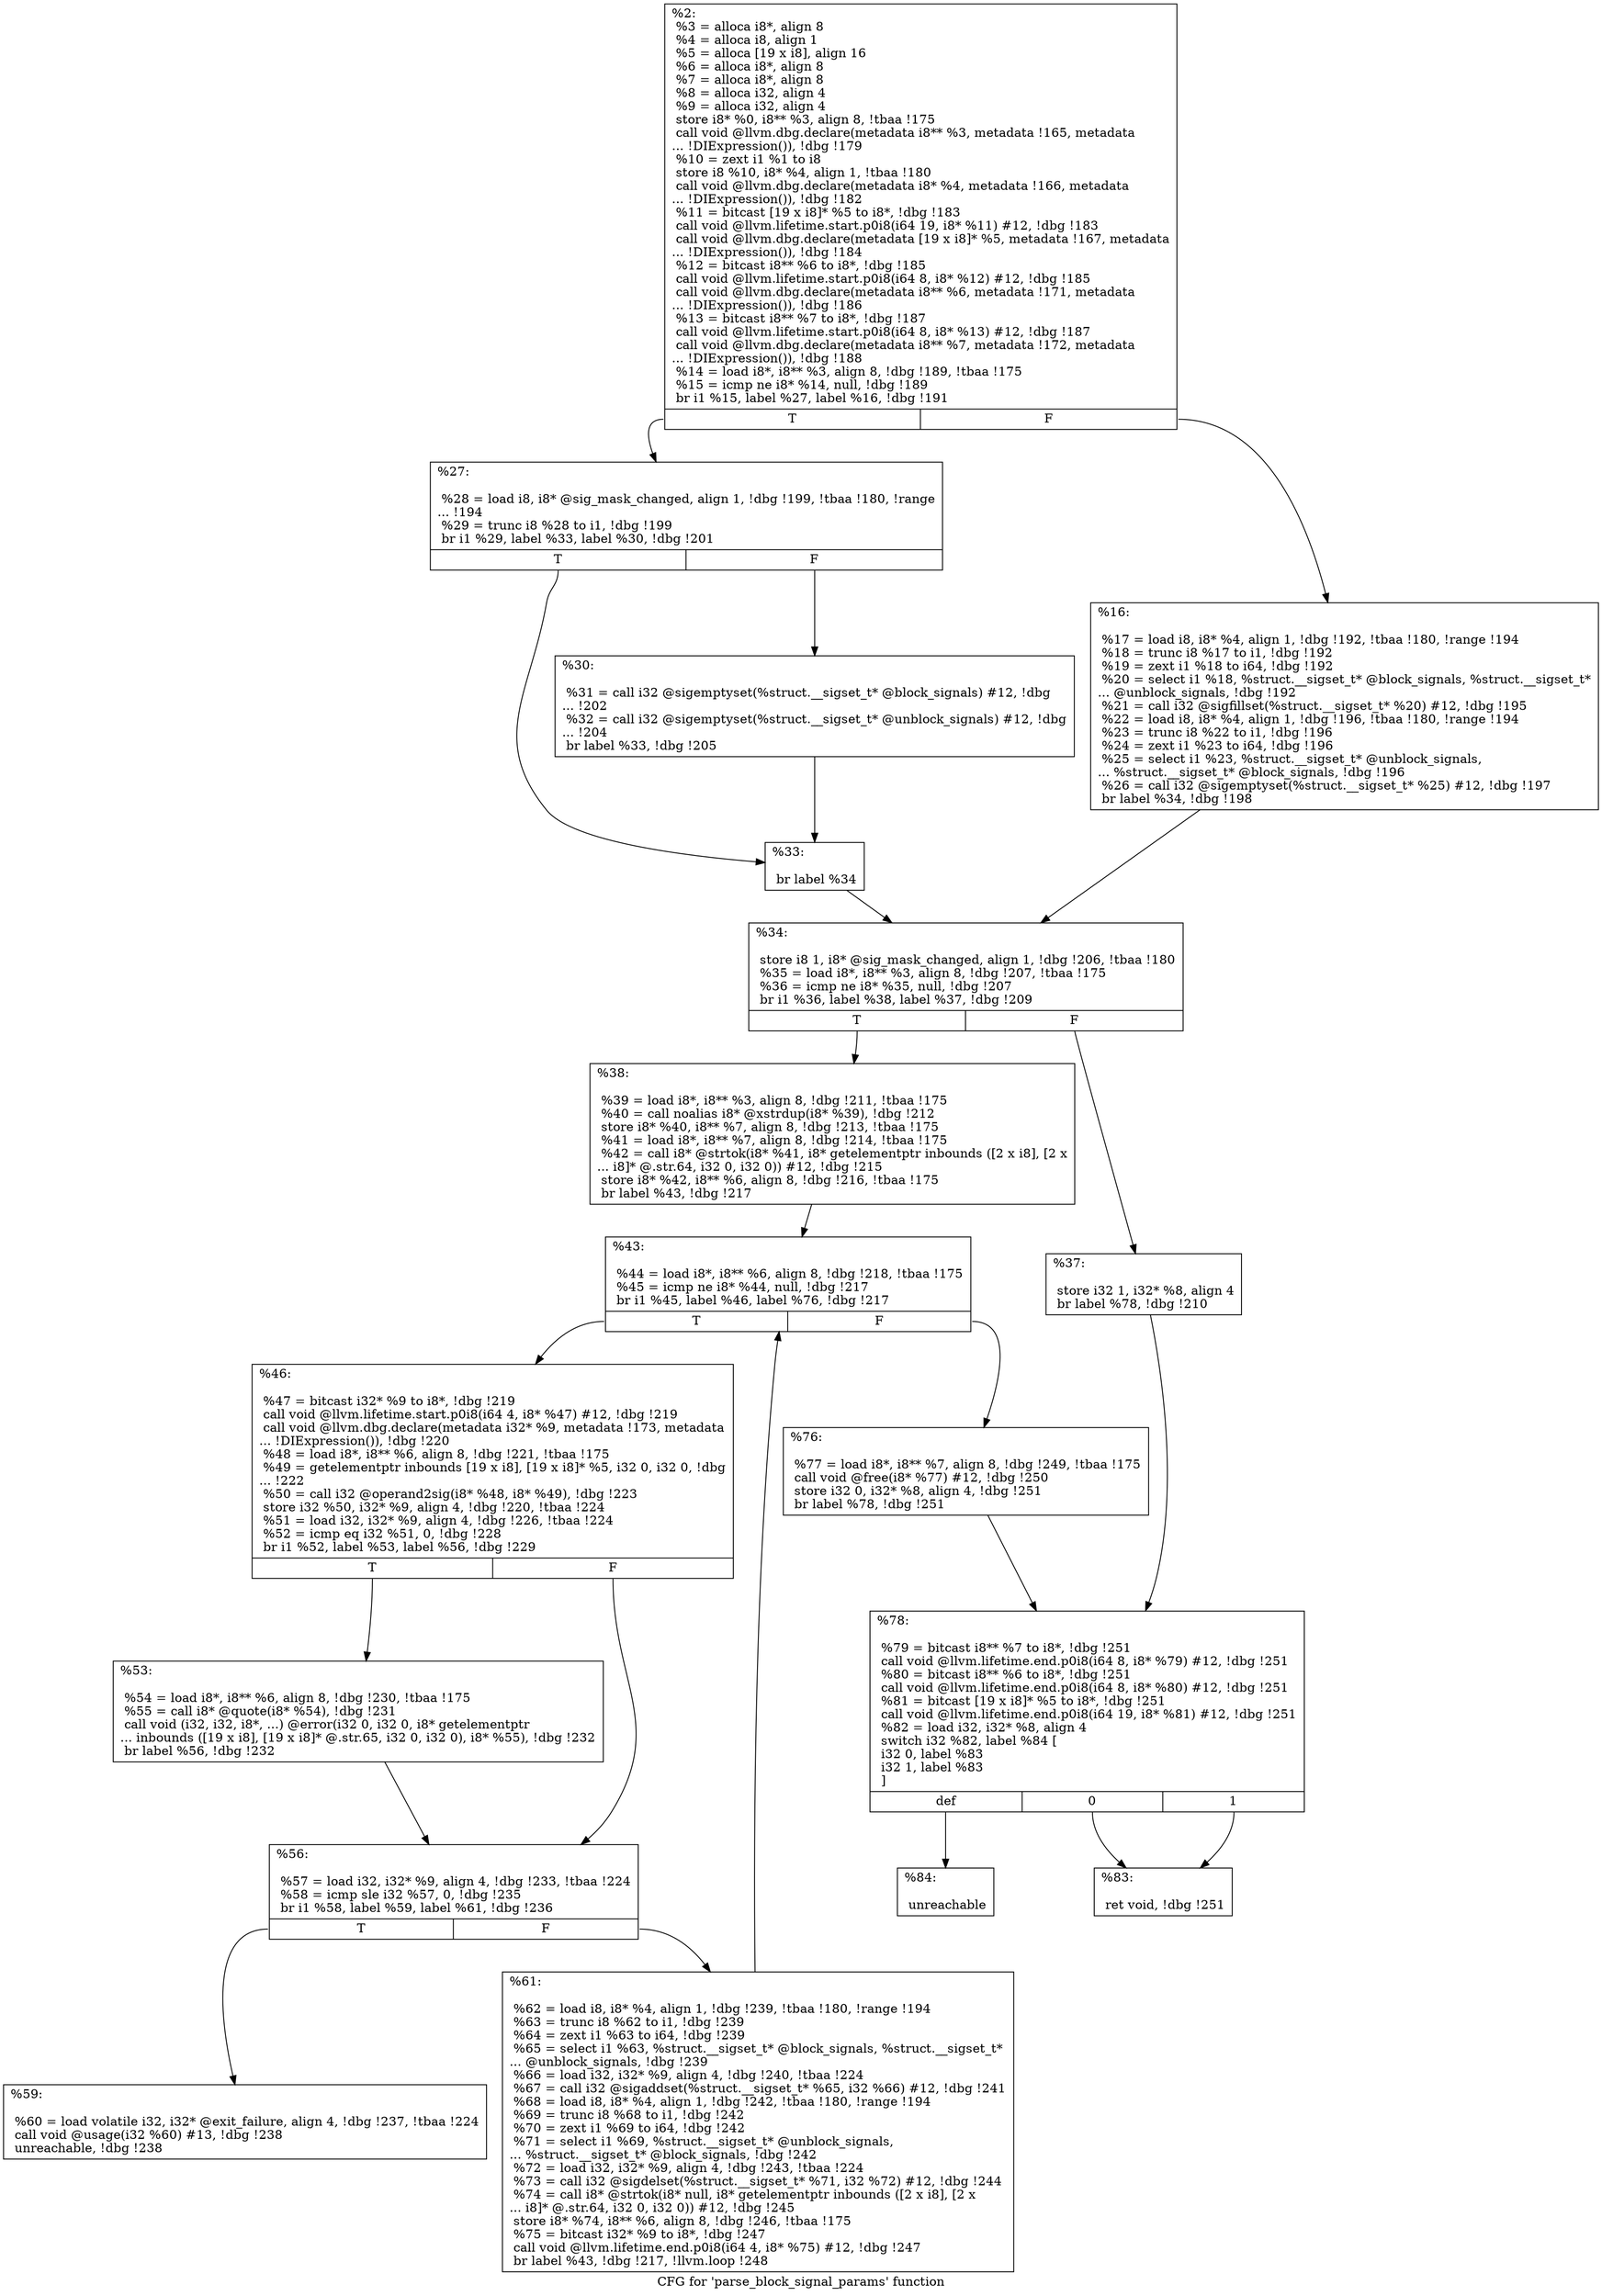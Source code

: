 digraph "CFG for 'parse_block_signal_params' function" {
	label="CFG for 'parse_block_signal_params' function";

	Node0x213f580 [shape=record,label="{%2:\l  %3 = alloca i8*, align 8\l  %4 = alloca i8, align 1\l  %5 = alloca [19 x i8], align 16\l  %6 = alloca i8*, align 8\l  %7 = alloca i8*, align 8\l  %8 = alloca i32, align 4\l  %9 = alloca i32, align 4\l  store i8* %0, i8** %3, align 8, !tbaa !175\l  call void @llvm.dbg.declare(metadata i8** %3, metadata !165, metadata\l... !DIExpression()), !dbg !179\l  %10 = zext i1 %1 to i8\l  store i8 %10, i8* %4, align 1, !tbaa !180\l  call void @llvm.dbg.declare(metadata i8* %4, metadata !166, metadata\l... !DIExpression()), !dbg !182\l  %11 = bitcast [19 x i8]* %5 to i8*, !dbg !183\l  call void @llvm.lifetime.start.p0i8(i64 19, i8* %11) #12, !dbg !183\l  call void @llvm.dbg.declare(metadata [19 x i8]* %5, metadata !167, metadata\l... !DIExpression()), !dbg !184\l  %12 = bitcast i8** %6 to i8*, !dbg !185\l  call void @llvm.lifetime.start.p0i8(i64 8, i8* %12) #12, !dbg !185\l  call void @llvm.dbg.declare(metadata i8** %6, metadata !171, metadata\l... !DIExpression()), !dbg !186\l  %13 = bitcast i8** %7 to i8*, !dbg !187\l  call void @llvm.lifetime.start.p0i8(i64 8, i8* %13) #12, !dbg !187\l  call void @llvm.dbg.declare(metadata i8** %7, metadata !172, metadata\l... !DIExpression()), !dbg !188\l  %14 = load i8*, i8** %3, align 8, !dbg !189, !tbaa !175\l  %15 = icmp ne i8* %14, null, !dbg !189\l  br i1 %15, label %27, label %16, !dbg !191\l|{<s0>T|<s1>F}}"];
	Node0x213f580:s0 -> Node0x213f720;
	Node0x213f580:s1 -> Node0x213f6d0;
	Node0x213f6d0 [shape=record,label="{%16:\l\l  %17 = load i8, i8* %4, align 1, !dbg !192, !tbaa !180, !range !194\l  %18 = trunc i8 %17 to i1, !dbg !192\l  %19 = zext i1 %18 to i64, !dbg !192\l  %20 = select i1 %18, %struct.__sigset_t* @block_signals, %struct.__sigset_t*\l... @unblock_signals, !dbg !192\l  %21 = call i32 @sigfillset(%struct.__sigset_t* %20) #12, !dbg !195\l  %22 = load i8, i8* %4, align 1, !dbg !196, !tbaa !180, !range !194\l  %23 = trunc i8 %22 to i1, !dbg !196\l  %24 = zext i1 %23 to i64, !dbg !196\l  %25 = select i1 %23, %struct.__sigset_t* @unblock_signals,\l... %struct.__sigset_t* @block_signals, !dbg !196\l  %26 = call i32 @sigemptyset(%struct.__sigset_t* %25) #12, !dbg !197\l  br label %34, !dbg !198\l}"];
	Node0x213f6d0 -> Node0x213f810;
	Node0x213f720 [shape=record,label="{%27:\l\l  %28 = load i8, i8* @sig_mask_changed, align 1, !dbg !199, !tbaa !180, !range\l... !194\l  %29 = trunc i8 %28 to i1, !dbg !199\l  br i1 %29, label %33, label %30, !dbg !201\l|{<s0>T|<s1>F}}"];
	Node0x213f720:s0 -> Node0x213f7c0;
	Node0x213f720:s1 -> Node0x213f770;
	Node0x213f770 [shape=record,label="{%30:\l\l  %31 = call i32 @sigemptyset(%struct.__sigset_t* @block_signals) #12, !dbg\l... !202\l  %32 = call i32 @sigemptyset(%struct.__sigset_t* @unblock_signals) #12, !dbg\l... !204\l  br label %33, !dbg !205\l}"];
	Node0x213f770 -> Node0x213f7c0;
	Node0x213f7c0 [shape=record,label="{%33:\l\l  br label %34\l}"];
	Node0x213f7c0 -> Node0x213f810;
	Node0x213f810 [shape=record,label="{%34:\l\l  store i8 1, i8* @sig_mask_changed, align 1, !dbg !206, !tbaa !180\l  %35 = load i8*, i8** %3, align 8, !dbg !207, !tbaa !175\l  %36 = icmp ne i8* %35, null, !dbg !207\l  br i1 %36, label %38, label %37, !dbg !209\l|{<s0>T|<s1>F}}"];
	Node0x213f810:s0 -> Node0x213f8b0;
	Node0x213f810:s1 -> Node0x213f860;
	Node0x213f860 [shape=record,label="{%37:\l\l  store i32 1, i32* %8, align 4\l  br label %78, !dbg !210\l}"];
	Node0x213f860 -> Node0x213fb30;
	Node0x213f8b0 [shape=record,label="{%38:\l\l  %39 = load i8*, i8** %3, align 8, !dbg !211, !tbaa !175\l  %40 = call noalias i8* @xstrdup(i8* %39), !dbg !212\l  store i8* %40, i8** %7, align 8, !dbg !213, !tbaa !175\l  %41 = load i8*, i8** %7, align 8, !dbg !214, !tbaa !175\l  %42 = call i8* @strtok(i8* %41, i8* getelementptr inbounds ([2 x i8], [2 x\l... i8]* @.str.64, i32 0, i32 0)) #12, !dbg !215\l  store i8* %42, i8** %6, align 8, !dbg !216, !tbaa !175\l  br label %43, !dbg !217\l}"];
	Node0x213f8b0 -> Node0x213f900;
	Node0x213f900 [shape=record,label="{%43:\l\l  %44 = load i8*, i8** %6, align 8, !dbg !218, !tbaa !175\l  %45 = icmp ne i8* %44, null, !dbg !217\l  br i1 %45, label %46, label %76, !dbg !217\l|{<s0>T|<s1>F}}"];
	Node0x213f900:s0 -> Node0x213f950;
	Node0x213f900:s1 -> Node0x213fae0;
	Node0x213f950 [shape=record,label="{%46:\l\l  %47 = bitcast i32* %9 to i8*, !dbg !219\l  call void @llvm.lifetime.start.p0i8(i64 4, i8* %47) #12, !dbg !219\l  call void @llvm.dbg.declare(metadata i32* %9, metadata !173, metadata\l... !DIExpression()), !dbg !220\l  %48 = load i8*, i8** %6, align 8, !dbg !221, !tbaa !175\l  %49 = getelementptr inbounds [19 x i8], [19 x i8]* %5, i32 0, i32 0, !dbg\l... !222\l  %50 = call i32 @operand2sig(i8* %48, i8* %49), !dbg !223\l  store i32 %50, i32* %9, align 4, !dbg !220, !tbaa !224\l  %51 = load i32, i32* %9, align 4, !dbg !226, !tbaa !224\l  %52 = icmp eq i32 %51, 0, !dbg !228\l  br i1 %52, label %53, label %56, !dbg !229\l|{<s0>T|<s1>F}}"];
	Node0x213f950:s0 -> Node0x213f9a0;
	Node0x213f950:s1 -> Node0x213f9f0;
	Node0x213f9a0 [shape=record,label="{%53:\l\l  %54 = load i8*, i8** %6, align 8, !dbg !230, !tbaa !175\l  %55 = call i8* @quote(i8* %54), !dbg !231\l  call void (i32, i32, i8*, ...) @error(i32 0, i32 0, i8* getelementptr\l... inbounds ([19 x i8], [19 x i8]* @.str.65, i32 0, i32 0), i8* %55), !dbg !232\l  br label %56, !dbg !232\l}"];
	Node0x213f9a0 -> Node0x213f9f0;
	Node0x213f9f0 [shape=record,label="{%56:\l\l  %57 = load i32, i32* %9, align 4, !dbg !233, !tbaa !224\l  %58 = icmp sle i32 %57, 0, !dbg !235\l  br i1 %58, label %59, label %61, !dbg !236\l|{<s0>T|<s1>F}}"];
	Node0x213f9f0:s0 -> Node0x213fa40;
	Node0x213f9f0:s1 -> Node0x213fa90;
	Node0x213fa40 [shape=record,label="{%59:\l\l  %60 = load volatile i32, i32* @exit_failure, align 4, !dbg !237, !tbaa !224\l  call void @usage(i32 %60) #13, !dbg !238\l  unreachable, !dbg !238\l}"];
	Node0x213fa90 [shape=record,label="{%61:\l\l  %62 = load i8, i8* %4, align 1, !dbg !239, !tbaa !180, !range !194\l  %63 = trunc i8 %62 to i1, !dbg !239\l  %64 = zext i1 %63 to i64, !dbg !239\l  %65 = select i1 %63, %struct.__sigset_t* @block_signals, %struct.__sigset_t*\l... @unblock_signals, !dbg !239\l  %66 = load i32, i32* %9, align 4, !dbg !240, !tbaa !224\l  %67 = call i32 @sigaddset(%struct.__sigset_t* %65, i32 %66) #12, !dbg !241\l  %68 = load i8, i8* %4, align 1, !dbg !242, !tbaa !180, !range !194\l  %69 = trunc i8 %68 to i1, !dbg !242\l  %70 = zext i1 %69 to i64, !dbg !242\l  %71 = select i1 %69, %struct.__sigset_t* @unblock_signals,\l... %struct.__sigset_t* @block_signals, !dbg !242\l  %72 = load i32, i32* %9, align 4, !dbg !243, !tbaa !224\l  %73 = call i32 @sigdelset(%struct.__sigset_t* %71, i32 %72) #12, !dbg !244\l  %74 = call i8* @strtok(i8* null, i8* getelementptr inbounds ([2 x i8], [2 x\l... i8]* @.str.64, i32 0, i32 0)) #12, !dbg !245\l  store i8* %74, i8** %6, align 8, !dbg !246, !tbaa !175\l  %75 = bitcast i32* %9 to i8*, !dbg !247\l  call void @llvm.lifetime.end.p0i8(i64 4, i8* %75) #12, !dbg !247\l  br label %43, !dbg !217, !llvm.loop !248\l}"];
	Node0x213fa90 -> Node0x213f900;
	Node0x213fae0 [shape=record,label="{%76:\l\l  %77 = load i8*, i8** %7, align 8, !dbg !249, !tbaa !175\l  call void @free(i8* %77) #12, !dbg !250\l  store i32 0, i32* %8, align 4, !dbg !251\l  br label %78, !dbg !251\l}"];
	Node0x213fae0 -> Node0x213fb30;
	Node0x213fb30 [shape=record,label="{%78:\l\l  %79 = bitcast i8** %7 to i8*, !dbg !251\l  call void @llvm.lifetime.end.p0i8(i64 8, i8* %79) #12, !dbg !251\l  %80 = bitcast i8** %6 to i8*, !dbg !251\l  call void @llvm.lifetime.end.p0i8(i64 8, i8* %80) #12, !dbg !251\l  %81 = bitcast [19 x i8]* %5 to i8*, !dbg !251\l  call void @llvm.lifetime.end.p0i8(i64 19, i8* %81) #12, !dbg !251\l  %82 = load i32, i32* %8, align 4\l  switch i32 %82, label %84 [\l    i32 0, label %83\l    i32 1, label %83\l  ]\l|{<s0>def|<s1>0|<s2>1}}"];
	Node0x213fb30:s0 -> Node0x213fbd0;
	Node0x213fb30:s1 -> Node0x213fb80;
	Node0x213fb30:s2 -> Node0x213fb80;
	Node0x213fb80 [shape=record,label="{%83:\l\l  ret void, !dbg !251\l}"];
	Node0x213fbd0 [shape=record,label="{%84:\l\l  unreachable\l}"];
}

